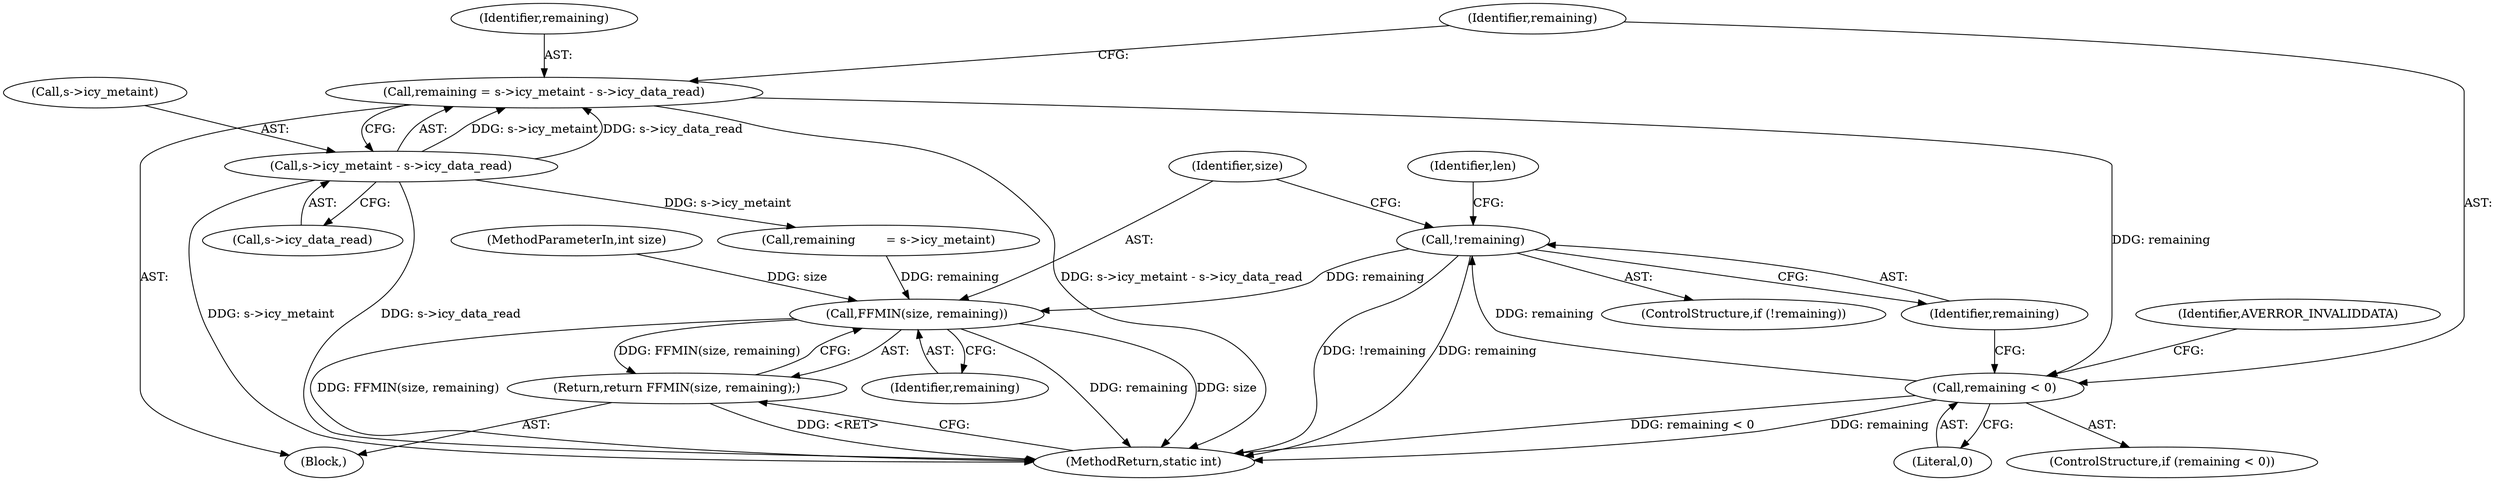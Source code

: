 digraph "0_FFmpeg_2a05c8f813de6f2278827734bf8102291e7484aa_8@API" {
"1000129" [label="(Call,!remaining)"];
"1000123" [label="(Call,remaining < 0)"];
"1000113" [label="(Call,remaining = s->icy_metaint - s->icy_data_read)"];
"1000115" [label="(Call,s->icy_metaint - s->icy_data_read)"];
"1000204" [label="(Call,FFMIN(size, remaining))"];
"1000203" [label="(Return,return FFMIN(size, remaining);)"];
"1000114" [label="(Identifier,remaining)"];
"1000123" [label="(Call,remaining < 0)"];
"1000113" [label="(Call,remaining = s->icy_metaint - s->icy_data_read)"];
"1000125" [label="(Literal,0)"];
"1000104" [label="(MethodParameterIn,int size)"];
"1000116" [label="(Call,s->icy_metaint)"];
"1000204" [label="(Call,FFMIN(size, remaining))"];
"1000127" [label="(Identifier,AVERROR_INVALIDDATA)"];
"1000115" [label="(Call,s->icy_metaint - s->icy_data_read)"];
"1000124" [label="(Identifier,remaining)"];
"1000198" [label="(Call,remaining        = s->icy_metaint)"];
"1000207" [label="(MethodReturn,static int)"];
"1000203" [label="(Return,return FFMIN(size, remaining);)"];
"1000128" [label="(ControlStructure,if (!remaining))"];
"1000205" [label="(Identifier,size)"];
"1000135" [label="(Identifier,len)"];
"1000119" [label="(Call,s->icy_data_read)"];
"1000129" [label="(Call,!remaining)"];
"1000122" [label="(ControlStructure,if (remaining < 0))"];
"1000105" [label="(Block,)"];
"1000130" [label="(Identifier,remaining)"];
"1000206" [label="(Identifier,remaining)"];
"1000129" -> "1000128"  [label="AST: "];
"1000129" -> "1000130"  [label="CFG: "];
"1000130" -> "1000129"  [label="AST: "];
"1000135" -> "1000129"  [label="CFG: "];
"1000205" -> "1000129"  [label="CFG: "];
"1000129" -> "1000207"  [label="DDG: remaining"];
"1000129" -> "1000207"  [label="DDG: !remaining"];
"1000123" -> "1000129"  [label="DDG: remaining"];
"1000129" -> "1000204"  [label="DDG: remaining"];
"1000123" -> "1000122"  [label="AST: "];
"1000123" -> "1000125"  [label="CFG: "];
"1000124" -> "1000123"  [label="AST: "];
"1000125" -> "1000123"  [label="AST: "];
"1000127" -> "1000123"  [label="CFG: "];
"1000130" -> "1000123"  [label="CFG: "];
"1000123" -> "1000207"  [label="DDG: remaining < 0"];
"1000123" -> "1000207"  [label="DDG: remaining"];
"1000113" -> "1000123"  [label="DDG: remaining"];
"1000113" -> "1000105"  [label="AST: "];
"1000113" -> "1000115"  [label="CFG: "];
"1000114" -> "1000113"  [label="AST: "];
"1000115" -> "1000113"  [label="AST: "];
"1000124" -> "1000113"  [label="CFG: "];
"1000113" -> "1000207"  [label="DDG: s->icy_metaint - s->icy_data_read"];
"1000115" -> "1000113"  [label="DDG: s->icy_metaint"];
"1000115" -> "1000113"  [label="DDG: s->icy_data_read"];
"1000115" -> "1000119"  [label="CFG: "];
"1000116" -> "1000115"  [label="AST: "];
"1000119" -> "1000115"  [label="AST: "];
"1000115" -> "1000207"  [label="DDG: s->icy_data_read"];
"1000115" -> "1000207"  [label="DDG: s->icy_metaint"];
"1000115" -> "1000198"  [label="DDG: s->icy_metaint"];
"1000204" -> "1000203"  [label="AST: "];
"1000204" -> "1000206"  [label="CFG: "];
"1000205" -> "1000204"  [label="AST: "];
"1000206" -> "1000204"  [label="AST: "];
"1000203" -> "1000204"  [label="CFG: "];
"1000204" -> "1000207"  [label="DDG: remaining"];
"1000204" -> "1000207"  [label="DDG: size"];
"1000204" -> "1000207"  [label="DDG: FFMIN(size, remaining)"];
"1000204" -> "1000203"  [label="DDG: FFMIN(size, remaining)"];
"1000104" -> "1000204"  [label="DDG: size"];
"1000198" -> "1000204"  [label="DDG: remaining"];
"1000203" -> "1000105"  [label="AST: "];
"1000207" -> "1000203"  [label="CFG: "];
"1000203" -> "1000207"  [label="DDG: <RET>"];
}
